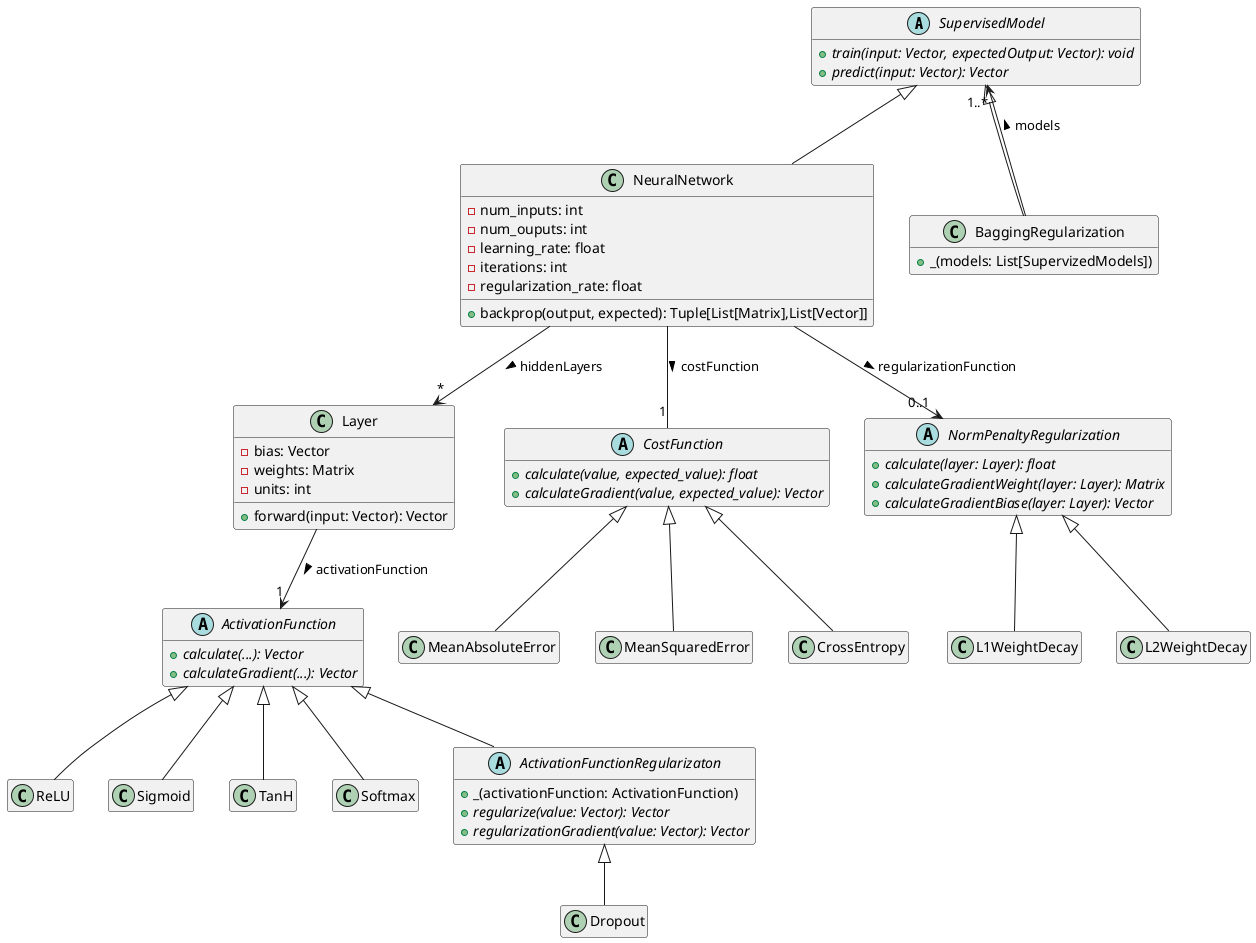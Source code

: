 @startuml
!pragma teoz true
skinparam shadowing false
' skinparam monochrome true
' hide footbox
hide empty members

abstract class SupervisedModel {
      {abstract} + train(input: Vector, expectedOutput: Vector): void
      {abstract} + predict(input: Vector): Vector
}

class NeuralNetwork {
      - num_inputs: int
      - num_ouputs: int
      - learning_rate: float
      - iterations: int
      - regularization_rate: float

      + backprop(output, expected): Tuple[List[Matrix],List[Vector]]
}

SupervisedModel <|-- NeuralNetwork

class Layer {
      - bias: Vector
      - weights: Matrix
      - units: int

      + forward(input: Vector): Vector
}

abstract class CostFunction {
      {abstract} + calculate(value, expected_value): float
      {abstract} + calculateGradient(value, expected_value): Vector
}

abstract class ActivationFunction {
      {abstract} + calculate(...): Vector
      {abstract} + calculateGradient(...): Vector
}

NeuralNetwork -- "1" CostFunction : costFunction >
NeuralNetwork --> "*" Layer : hiddenLayers >
' NeuralNetwork --> "1" Layer : outputLayer >

Layer --> "1" ActivationFunction : activationFunction >



CostFunction <|-- MeanAbsoluteError
CostFunction <|-- MeanSquaredError
CostFunction <|-- CrossEntropy

ActivationFunction <|-- ReLU
ActivationFunction <|-- Sigmoid
ActivationFunction <|-- TanH
ActivationFunction <|-- Softmax


abstract class ActivationFunctionRegularizaton {
	 + _(activationFunction: ActivationFunction)
	 {abstract} + regularize(value: Vector): Vector
	 {abstract} + regularizationGradient(value: Vector): Vector
}

class Dropout

ActivationFunction <|-- ActivationFunctionRegularizaton
ActivationFunctionRegularizaton <|-- Dropout

class BaggingRegularization {
      + _(models: List[SupervizedModels])
}

SupervisedModel <|-- BaggingRegularization
BaggingRegularization --> "1..*" SupervisedModel : models >

abstract class NormPenaltyRegularization {
	 {abstract} + calculate(layer: Layer): float
	 {abstract} + calculateGradientWeight(layer: Layer): Matrix
	 {abstract} + calculateGradientBiase(layer: Layer): Vector
}

NeuralNetwork --> "0..1" NormPenaltyRegularization: regularizationFunction >

class L1WeightDecay
class L2WeightDecay

NormPenaltyRegularization <|-- L1WeightDecay
NormPenaltyRegularization <|-- L2WeightDecay
' CostFunction --> "0..1" NormPenaltyRegularization : regularizationFunction >

@enduml